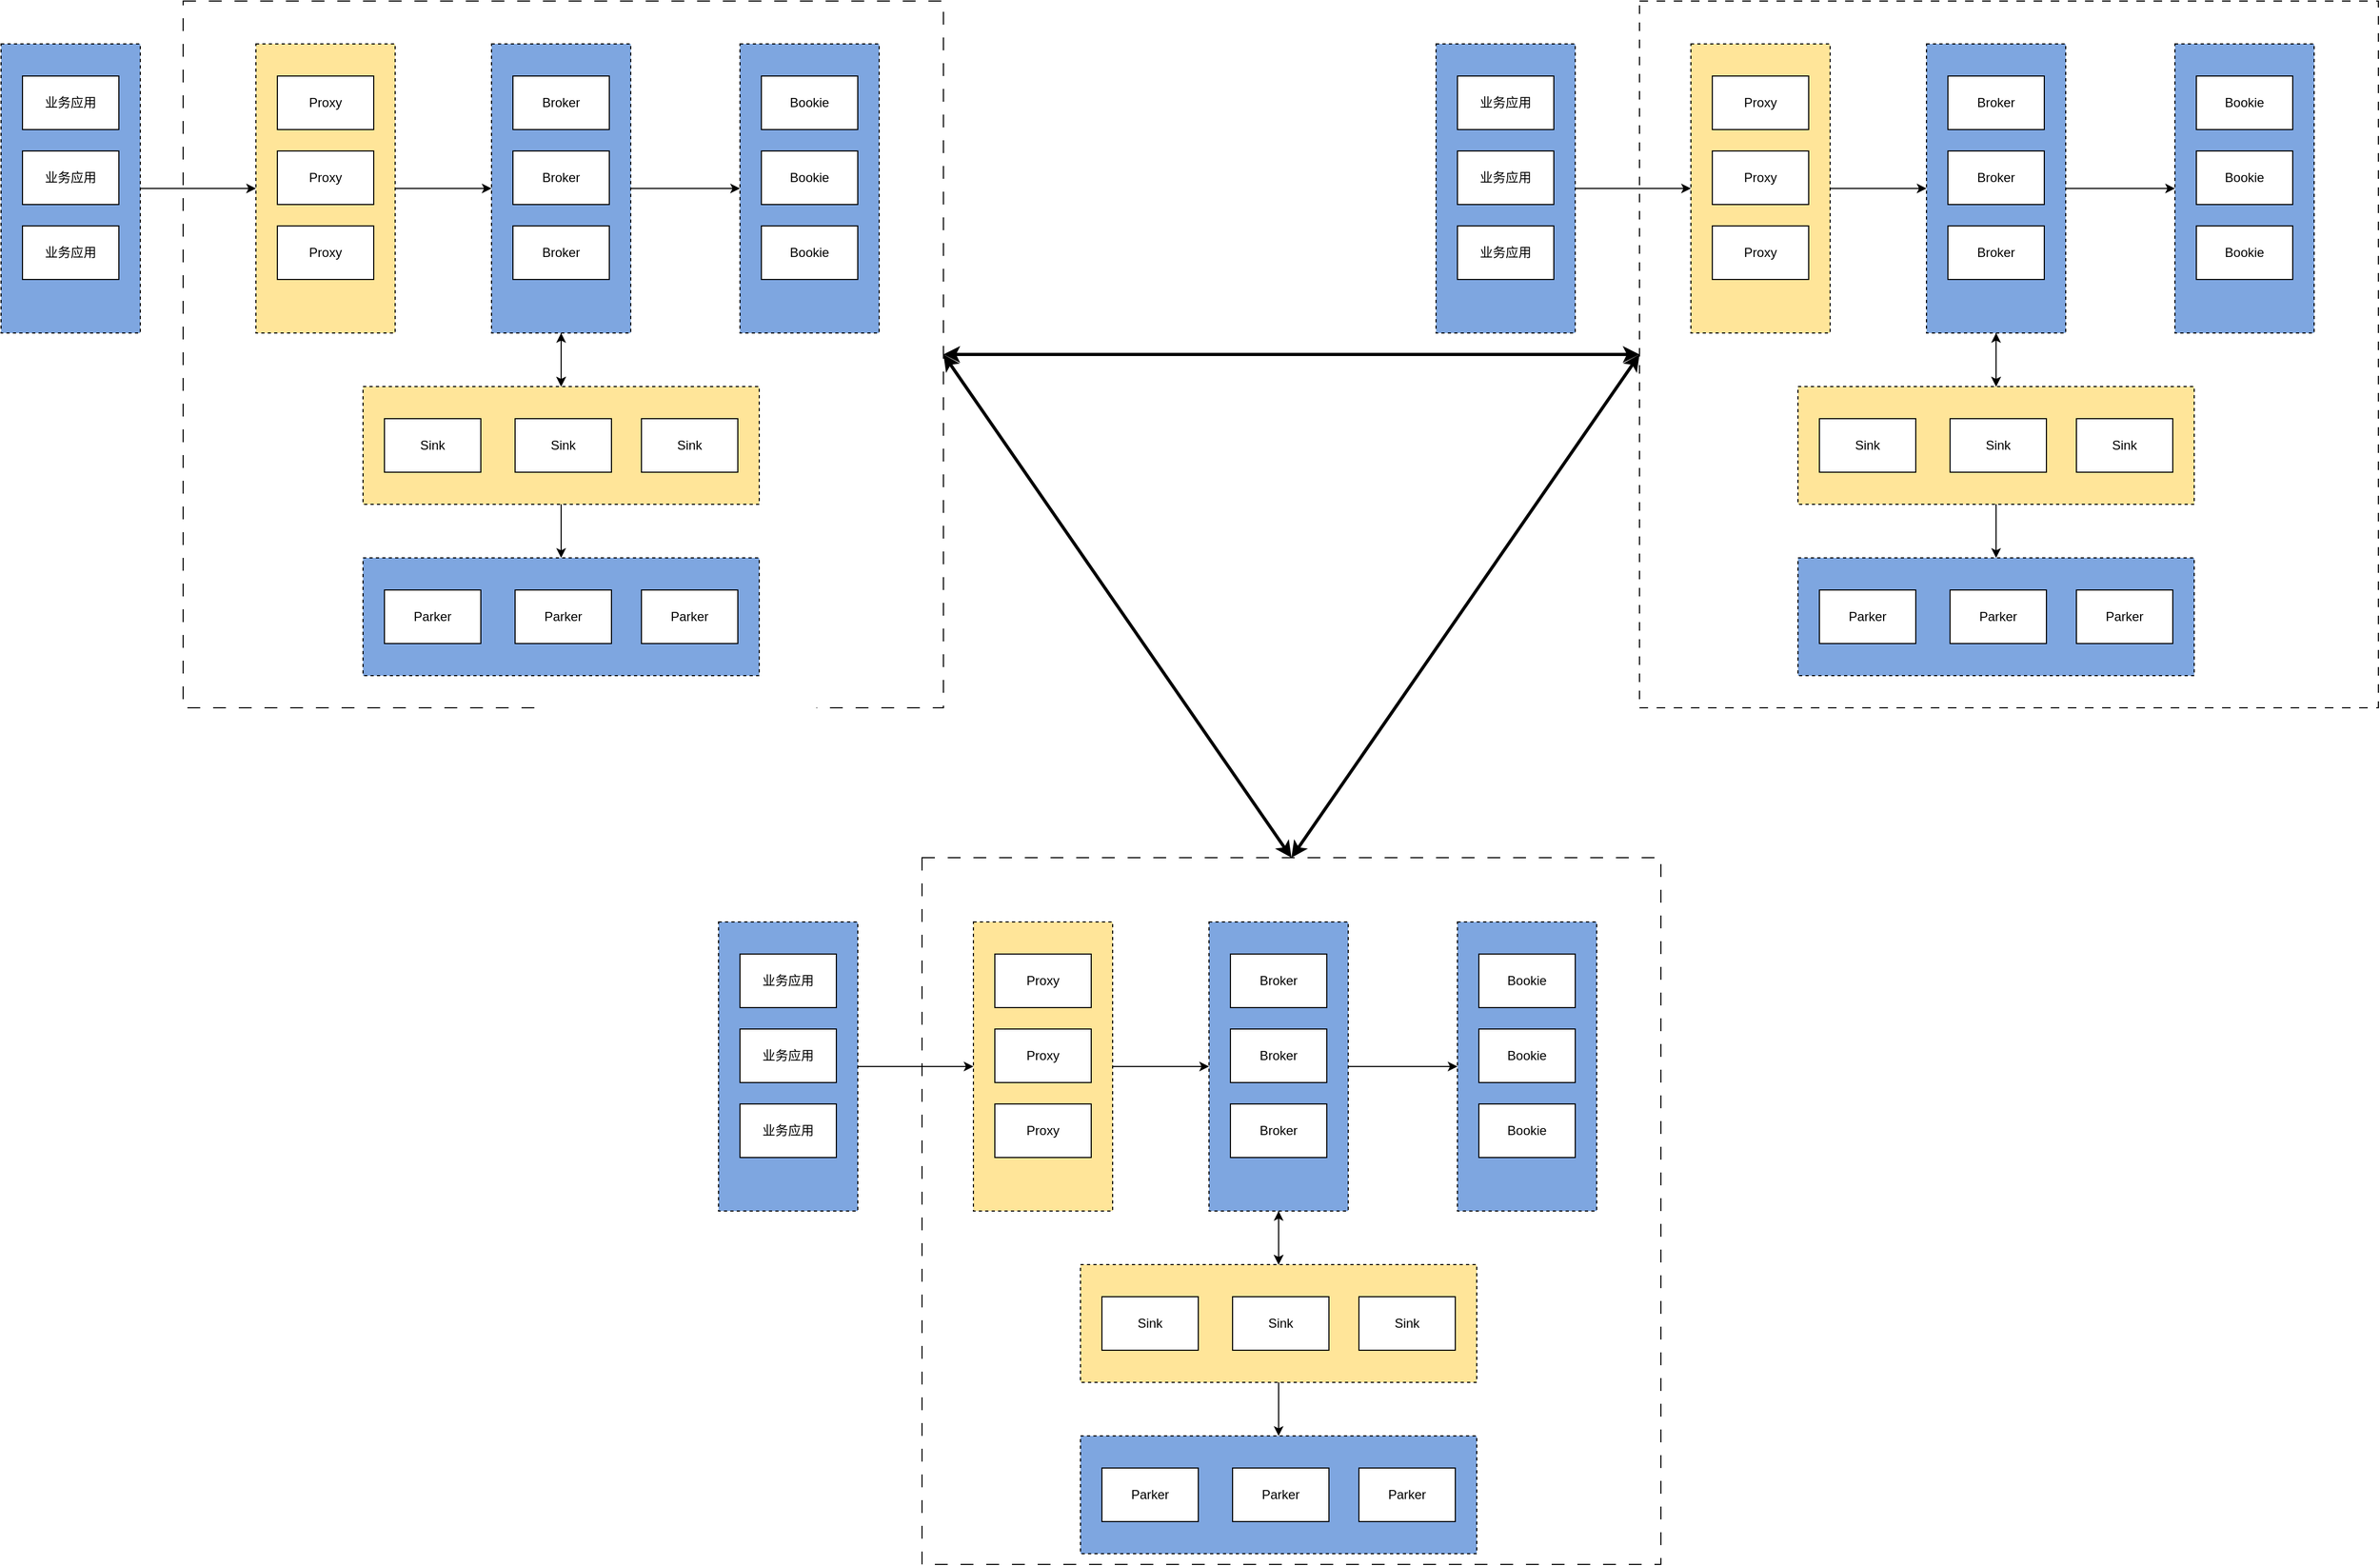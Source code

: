 <mxfile version="24.9.2">
  <diagram name="第 1 页" id="xtALz24A0W7U6FlH0sW0">
    <mxGraphModel dx="2868" dy="1408" grid="1" gridSize="10" guides="1" tooltips="1" connect="1" arrows="1" fold="1" page="1" pageScale="1" pageWidth="1654" pageHeight="1169" math="0" shadow="0">
      <root>
        <mxCell id="0" />
        <mxCell id="1" parent="0" />
        <mxCell id="oPbFwZGhu8BdO2sNFJzr-137" style="edgeStyle=none;rounded=0;orthogonalLoop=1;jettySize=auto;html=1;exitX=1;exitY=0.5;exitDx=0;exitDy=0;entryX=0.5;entryY=0;entryDx=0;entryDy=0;startArrow=classic;startFill=1;strokeWidth=3;" edge="1" parent="1" source="oPbFwZGhu8BdO2sNFJzr-17" target="oPbFwZGhu8BdO2sNFJzr-106">
          <mxGeometry relative="1" as="geometry" />
        </mxCell>
        <mxCell id="oPbFwZGhu8BdO2sNFJzr-139" style="edgeStyle=none;rounded=0;orthogonalLoop=1;jettySize=auto;html=1;exitX=1;exitY=0.5;exitDx=0;exitDy=0;entryX=0;entryY=0.5;entryDx=0;entryDy=0;startArrow=classic;startFill=1;strokeWidth=3;" edge="1" parent="1" source="oPbFwZGhu8BdO2sNFJzr-17" target="oPbFwZGhu8BdO2sNFJzr-75">
          <mxGeometry relative="1" as="geometry" />
        </mxCell>
        <mxCell id="oPbFwZGhu8BdO2sNFJzr-17" value="" style="rounded=0;whiteSpace=wrap;html=1;strokeWidth=1;dashed=1;dashPattern=12 12;" vertex="1" parent="1">
          <mxGeometry x="180" y="80" width="710" height="660" as="geometry" />
        </mxCell>
        <mxCell id="oPbFwZGhu8BdO2sNFJzr-15" style="edgeStyle=orthogonalEdgeStyle;rounded=0;orthogonalLoop=1;jettySize=auto;html=1;exitX=1;exitY=0.5;exitDx=0;exitDy=0;entryX=0;entryY=0.5;entryDx=0;entryDy=0;" edge="1" parent="1" source="oPbFwZGhu8BdO2sNFJzr-4" target="oPbFwZGhu8BdO2sNFJzr-6">
          <mxGeometry relative="1" as="geometry" />
        </mxCell>
        <mxCell id="oPbFwZGhu8BdO2sNFJzr-4" value="" style="rounded=0;whiteSpace=wrap;html=1;dashed=1;fillColor=#FFE599;" vertex="1" parent="1">
          <mxGeometry x="248" y="120" width="130" height="270" as="geometry" />
        </mxCell>
        <mxCell id="oPbFwZGhu8BdO2sNFJzr-1" value="Proxy" style="rounded=0;whiteSpace=wrap;html=1;" vertex="1" parent="1">
          <mxGeometry x="268" y="150" width="90" height="50" as="geometry" />
        </mxCell>
        <mxCell id="oPbFwZGhu8BdO2sNFJzr-2" value="Proxy" style="rounded=0;whiteSpace=wrap;html=1;" vertex="1" parent="1">
          <mxGeometry x="268" y="220" width="90" height="50" as="geometry" />
        </mxCell>
        <mxCell id="oPbFwZGhu8BdO2sNFJzr-3" value="Proxy" style="rounded=0;whiteSpace=wrap;html=1;" vertex="1" parent="1">
          <mxGeometry x="268" y="290" width="90" height="50" as="geometry" />
        </mxCell>
        <mxCell id="oPbFwZGhu8BdO2sNFJzr-16" style="edgeStyle=orthogonalEdgeStyle;rounded=0;orthogonalLoop=1;jettySize=auto;html=1;exitX=1;exitY=0.5;exitDx=0;exitDy=0;entryX=0;entryY=0.5;entryDx=0;entryDy=0;" edge="1" parent="1" source="oPbFwZGhu8BdO2sNFJzr-6" target="oPbFwZGhu8BdO2sNFJzr-10">
          <mxGeometry relative="1" as="geometry" />
        </mxCell>
        <mxCell id="oPbFwZGhu8BdO2sNFJzr-56" style="edgeStyle=orthogonalEdgeStyle;rounded=0;orthogonalLoop=1;jettySize=auto;html=1;exitX=0.5;exitY=1;exitDx=0;exitDy=0;entryX=0.5;entryY=0;entryDx=0;entryDy=0;" edge="1" parent="1" source="oPbFwZGhu8BdO2sNFJzr-6" target="oPbFwZGhu8BdO2sNFJzr-51">
          <mxGeometry relative="1" as="geometry" />
        </mxCell>
        <mxCell id="oPbFwZGhu8BdO2sNFJzr-57" style="edgeStyle=orthogonalEdgeStyle;rounded=0;orthogonalLoop=1;jettySize=auto;html=1;exitX=0.5;exitY=1;exitDx=0;exitDy=0;entryX=0.5;entryY=0;entryDx=0;entryDy=0;startArrow=classic;startFill=1;" edge="1" parent="1" source="oPbFwZGhu8BdO2sNFJzr-6" target="oPbFwZGhu8BdO2sNFJzr-51">
          <mxGeometry relative="1" as="geometry" />
        </mxCell>
        <mxCell id="oPbFwZGhu8BdO2sNFJzr-6" value="" style="rounded=0;whiteSpace=wrap;html=1;dashed=1;fillColor=#7EA6E0;" vertex="1" parent="1">
          <mxGeometry x="468" y="120" width="130" height="270" as="geometry" />
        </mxCell>
        <mxCell id="oPbFwZGhu8BdO2sNFJzr-7" value="Broker" style="rounded=0;whiteSpace=wrap;html=1;" vertex="1" parent="1">
          <mxGeometry x="488" y="150" width="90" height="50" as="geometry" />
        </mxCell>
        <mxCell id="oPbFwZGhu8BdO2sNFJzr-8" value="Broker" style="rounded=0;whiteSpace=wrap;html=1;" vertex="1" parent="1">
          <mxGeometry x="488" y="220" width="90" height="50" as="geometry" />
        </mxCell>
        <mxCell id="oPbFwZGhu8BdO2sNFJzr-9" value="Broker" style="rounded=0;whiteSpace=wrap;html=1;" vertex="1" parent="1">
          <mxGeometry x="488" y="290" width="90" height="50" as="geometry" />
        </mxCell>
        <mxCell id="oPbFwZGhu8BdO2sNFJzr-10" value="" style="rounded=0;whiteSpace=wrap;html=1;dashed=1;fillColor=#7EA6E0;" vertex="1" parent="1">
          <mxGeometry x="700" y="120" width="130" height="270" as="geometry" />
        </mxCell>
        <mxCell id="oPbFwZGhu8BdO2sNFJzr-11" value="Bookie" style="rounded=0;whiteSpace=wrap;html=1;" vertex="1" parent="1">
          <mxGeometry x="720" y="150" width="90" height="50" as="geometry" />
        </mxCell>
        <mxCell id="oPbFwZGhu8BdO2sNFJzr-12" value="Bookie" style="rounded=0;whiteSpace=wrap;html=1;" vertex="1" parent="1">
          <mxGeometry x="720" y="220" width="90" height="50" as="geometry" />
        </mxCell>
        <mxCell id="oPbFwZGhu8BdO2sNFJzr-13" value="Bookie" style="rounded=0;whiteSpace=wrap;html=1;" vertex="1" parent="1">
          <mxGeometry x="720" y="290" width="90" height="50" as="geometry" />
        </mxCell>
        <mxCell id="oPbFwZGhu8BdO2sNFJzr-67" style="edgeStyle=orthogonalEdgeStyle;rounded=0;orthogonalLoop=1;jettySize=auto;html=1;exitX=0.5;exitY=1;exitDx=0;exitDy=0;entryX=0.5;entryY=0;entryDx=0;entryDy=0;" edge="1" parent="1" source="oPbFwZGhu8BdO2sNFJzr-51" target="oPbFwZGhu8BdO2sNFJzr-63">
          <mxGeometry relative="1" as="geometry" />
        </mxCell>
        <mxCell id="oPbFwZGhu8BdO2sNFJzr-51" value="" style="rounded=0;whiteSpace=wrap;html=1;dashed=1;fillColor=#FFE599;" vertex="1" parent="1">
          <mxGeometry x="348" y="440" width="370" height="110" as="geometry" />
        </mxCell>
        <mxCell id="oPbFwZGhu8BdO2sNFJzr-52" value="Sink" style="rounded=0;whiteSpace=wrap;html=1;" vertex="1" parent="1">
          <mxGeometry x="368" y="470" width="90" height="50" as="geometry" />
        </mxCell>
        <mxCell id="oPbFwZGhu8BdO2sNFJzr-53" value="Sink" style="rounded=0;whiteSpace=wrap;html=1;" vertex="1" parent="1">
          <mxGeometry x="490" y="470" width="90" height="50" as="geometry" />
        </mxCell>
        <mxCell id="oPbFwZGhu8BdO2sNFJzr-54" value="Sink" style="rounded=0;whiteSpace=wrap;html=1;" vertex="1" parent="1">
          <mxGeometry x="608" y="470" width="90" height="50" as="geometry" />
        </mxCell>
        <mxCell id="oPbFwZGhu8BdO2sNFJzr-63" value="" style="rounded=0;whiteSpace=wrap;html=1;dashed=1;fillColor=#7EA6E0;" vertex="1" parent="1">
          <mxGeometry x="348" y="600" width="370" height="110" as="geometry" />
        </mxCell>
        <mxCell id="oPbFwZGhu8BdO2sNFJzr-64" value="Parker" style="rounded=0;whiteSpace=wrap;html=1;" vertex="1" parent="1">
          <mxGeometry x="368" y="630" width="90" height="50" as="geometry" />
        </mxCell>
        <mxCell id="oPbFwZGhu8BdO2sNFJzr-65" value="Parker" style="rounded=0;whiteSpace=wrap;html=1;" vertex="1" parent="1">
          <mxGeometry x="490" y="630" width="90" height="50" as="geometry" />
        </mxCell>
        <mxCell id="oPbFwZGhu8BdO2sNFJzr-66" value="Parker" style="rounded=0;whiteSpace=wrap;html=1;" vertex="1" parent="1">
          <mxGeometry x="608" y="630" width="90" height="50" as="geometry" />
        </mxCell>
        <mxCell id="oPbFwZGhu8BdO2sNFJzr-74" style="edgeStyle=orthogonalEdgeStyle;rounded=0;orthogonalLoop=1;jettySize=auto;html=1;exitX=1;exitY=0.5;exitDx=0;exitDy=0;entryX=0;entryY=0.5;entryDx=0;entryDy=0;" edge="1" parent="1" source="oPbFwZGhu8BdO2sNFJzr-70" target="oPbFwZGhu8BdO2sNFJzr-4">
          <mxGeometry relative="1" as="geometry" />
        </mxCell>
        <mxCell id="oPbFwZGhu8BdO2sNFJzr-70" value="" style="rounded=0;whiteSpace=wrap;html=1;dashed=1;fillColor=#7EA6E0;" vertex="1" parent="1">
          <mxGeometry x="10" y="120" width="130" height="270" as="geometry" />
        </mxCell>
        <mxCell id="oPbFwZGhu8BdO2sNFJzr-71" value="业务应用" style="rounded=0;whiteSpace=wrap;html=1;" vertex="1" parent="1">
          <mxGeometry x="30" y="150" width="90" height="50" as="geometry" />
        </mxCell>
        <mxCell id="oPbFwZGhu8BdO2sNFJzr-72" value="业务应用" style="rounded=0;whiteSpace=wrap;html=1;" vertex="1" parent="1">
          <mxGeometry x="30" y="220" width="90" height="50" as="geometry" />
        </mxCell>
        <mxCell id="oPbFwZGhu8BdO2sNFJzr-73" value="业务应用" style="rounded=0;whiteSpace=wrap;html=1;" vertex="1" parent="1">
          <mxGeometry x="30" y="290" width="90" height="50" as="geometry" />
        </mxCell>
        <mxCell id="oPbFwZGhu8BdO2sNFJzr-138" style="edgeStyle=none;rounded=0;orthogonalLoop=1;jettySize=auto;html=1;exitX=0;exitY=0.5;exitDx=0;exitDy=0;entryX=0.5;entryY=0;entryDx=0;entryDy=0;startArrow=classic;startFill=1;strokeWidth=3;" edge="1" parent="1" source="oPbFwZGhu8BdO2sNFJzr-75" target="oPbFwZGhu8BdO2sNFJzr-106">
          <mxGeometry relative="1" as="geometry" />
        </mxCell>
        <mxCell id="oPbFwZGhu8BdO2sNFJzr-75" value="" style="rounded=0;whiteSpace=wrap;html=1;strokeWidth=1;dashed=1;dashPattern=8 8;" vertex="1" parent="1">
          <mxGeometry x="1540" y="80" width="690" height="660" as="geometry" />
        </mxCell>
        <mxCell id="oPbFwZGhu8BdO2sNFJzr-76" style="edgeStyle=orthogonalEdgeStyle;rounded=0;orthogonalLoop=1;jettySize=auto;html=1;exitX=1;exitY=0.5;exitDx=0;exitDy=0;entryX=0;entryY=0.5;entryDx=0;entryDy=0;" edge="1" parent="1" source="oPbFwZGhu8BdO2sNFJzr-77" target="oPbFwZGhu8BdO2sNFJzr-84">
          <mxGeometry relative="1" as="geometry" />
        </mxCell>
        <mxCell id="oPbFwZGhu8BdO2sNFJzr-77" value="" style="rounded=0;whiteSpace=wrap;html=1;dashed=1;fillColor=#FFE599;" vertex="1" parent="1">
          <mxGeometry x="1588" y="120" width="130" height="270" as="geometry" />
        </mxCell>
        <mxCell id="oPbFwZGhu8BdO2sNFJzr-78" value="Proxy" style="rounded=0;whiteSpace=wrap;html=1;" vertex="1" parent="1">
          <mxGeometry x="1608" y="150" width="90" height="50" as="geometry" />
        </mxCell>
        <mxCell id="oPbFwZGhu8BdO2sNFJzr-79" value="Proxy" style="rounded=0;whiteSpace=wrap;html=1;" vertex="1" parent="1">
          <mxGeometry x="1608" y="220" width="90" height="50" as="geometry" />
        </mxCell>
        <mxCell id="oPbFwZGhu8BdO2sNFJzr-80" value="Proxy" style="rounded=0;whiteSpace=wrap;html=1;" vertex="1" parent="1">
          <mxGeometry x="1608" y="290" width="90" height="50" as="geometry" />
        </mxCell>
        <mxCell id="oPbFwZGhu8BdO2sNFJzr-81" style="edgeStyle=orthogonalEdgeStyle;rounded=0;orthogonalLoop=1;jettySize=auto;html=1;exitX=1;exitY=0.5;exitDx=0;exitDy=0;entryX=0;entryY=0.5;entryDx=0;entryDy=0;" edge="1" parent="1" source="oPbFwZGhu8BdO2sNFJzr-84" target="oPbFwZGhu8BdO2sNFJzr-88">
          <mxGeometry relative="1" as="geometry" />
        </mxCell>
        <mxCell id="oPbFwZGhu8BdO2sNFJzr-82" style="edgeStyle=orthogonalEdgeStyle;rounded=0;orthogonalLoop=1;jettySize=auto;html=1;exitX=0.5;exitY=1;exitDx=0;exitDy=0;entryX=0.5;entryY=0;entryDx=0;entryDy=0;" edge="1" parent="1" source="oPbFwZGhu8BdO2sNFJzr-84" target="oPbFwZGhu8BdO2sNFJzr-93">
          <mxGeometry relative="1" as="geometry" />
        </mxCell>
        <mxCell id="oPbFwZGhu8BdO2sNFJzr-83" style="edgeStyle=orthogonalEdgeStyle;rounded=0;orthogonalLoop=1;jettySize=auto;html=1;exitX=0.5;exitY=1;exitDx=0;exitDy=0;entryX=0.5;entryY=0;entryDx=0;entryDy=0;startArrow=classic;startFill=1;" edge="1" parent="1" source="oPbFwZGhu8BdO2sNFJzr-84" target="oPbFwZGhu8BdO2sNFJzr-93">
          <mxGeometry relative="1" as="geometry" />
        </mxCell>
        <mxCell id="oPbFwZGhu8BdO2sNFJzr-84" value="" style="rounded=0;whiteSpace=wrap;html=1;dashed=1;fillColor=#7EA6E0;" vertex="1" parent="1">
          <mxGeometry x="1808" y="120" width="130" height="270" as="geometry" />
        </mxCell>
        <mxCell id="oPbFwZGhu8BdO2sNFJzr-85" value="Broker" style="rounded=0;whiteSpace=wrap;html=1;" vertex="1" parent="1">
          <mxGeometry x="1828" y="150" width="90" height="50" as="geometry" />
        </mxCell>
        <mxCell id="oPbFwZGhu8BdO2sNFJzr-86" value="Broker" style="rounded=0;whiteSpace=wrap;html=1;" vertex="1" parent="1">
          <mxGeometry x="1828" y="220" width="90" height="50" as="geometry" />
        </mxCell>
        <mxCell id="oPbFwZGhu8BdO2sNFJzr-87" value="Broker" style="rounded=0;whiteSpace=wrap;html=1;" vertex="1" parent="1">
          <mxGeometry x="1828" y="290" width="90" height="50" as="geometry" />
        </mxCell>
        <mxCell id="oPbFwZGhu8BdO2sNFJzr-88" value="" style="rounded=0;whiteSpace=wrap;html=1;dashed=1;fillColor=#7EA6E0;" vertex="1" parent="1">
          <mxGeometry x="2040" y="120" width="130" height="270" as="geometry" />
        </mxCell>
        <mxCell id="oPbFwZGhu8BdO2sNFJzr-89" value="Bookie" style="rounded=0;whiteSpace=wrap;html=1;" vertex="1" parent="1">
          <mxGeometry x="2060" y="150" width="90" height="50" as="geometry" />
        </mxCell>
        <mxCell id="oPbFwZGhu8BdO2sNFJzr-90" value="Bookie" style="rounded=0;whiteSpace=wrap;html=1;" vertex="1" parent="1">
          <mxGeometry x="2060" y="220" width="90" height="50" as="geometry" />
        </mxCell>
        <mxCell id="oPbFwZGhu8BdO2sNFJzr-91" value="Bookie" style="rounded=0;whiteSpace=wrap;html=1;" vertex="1" parent="1">
          <mxGeometry x="2060" y="290" width="90" height="50" as="geometry" />
        </mxCell>
        <mxCell id="oPbFwZGhu8BdO2sNFJzr-92" style="edgeStyle=orthogonalEdgeStyle;rounded=0;orthogonalLoop=1;jettySize=auto;html=1;exitX=0.5;exitY=1;exitDx=0;exitDy=0;entryX=0.5;entryY=0;entryDx=0;entryDy=0;" edge="1" parent="1" source="oPbFwZGhu8BdO2sNFJzr-93" target="oPbFwZGhu8BdO2sNFJzr-97">
          <mxGeometry relative="1" as="geometry" />
        </mxCell>
        <mxCell id="oPbFwZGhu8BdO2sNFJzr-93" value="" style="rounded=0;whiteSpace=wrap;html=1;dashed=1;fillColor=#FFE599;" vertex="1" parent="1">
          <mxGeometry x="1688" y="440" width="370" height="110" as="geometry" />
        </mxCell>
        <mxCell id="oPbFwZGhu8BdO2sNFJzr-94" value="Sink" style="rounded=0;whiteSpace=wrap;html=1;" vertex="1" parent="1">
          <mxGeometry x="1708" y="470" width="90" height="50" as="geometry" />
        </mxCell>
        <mxCell id="oPbFwZGhu8BdO2sNFJzr-95" value="Sink" style="rounded=0;whiteSpace=wrap;html=1;" vertex="1" parent="1">
          <mxGeometry x="1830" y="470" width="90" height="50" as="geometry" />
        </mxCell>
        <mxCell id="oPbFwZGhu8BdO2sNFJzr-96" value="Sink" style="rounded=0;whiteSpace=wrap;html=1;" vertex="1" parent="1">
          <mxGeometry x="1948" y="470" width="90" height="50" as="geometry" />
        </mxCell>
        <mxCell id="oPbFwZGhu8BdO2sNFJzr-97" value="" style="rounded=0;whiteSpace=wrap;html=1;dashed=1;fillColor=#7EA6E0;" vertex="1" parent="1">
          <mxGeometry x="1688" y="600" width="370" height="110" as="geometry" />
        </mxCell>
        <mxCell id="oPbFwZGhu8BdO2sNFJzr-98" value="Parker" style="rounded=0;whiteSpace=wrap;html=1;" vertex="1" parent="1">
          <mxGeometry x="1708" y="630" width="90" height="50" as="geometry" />
        </mxCell>
        <mxCell id="oPbFwZGhu8BdO2sNFJzr-99" value="Parker" style="rounded=0;whiteSpace=wrap;html=1;" vertex="1" parent="1">
          <mxGeometry x="1830" y="630" width="90" height="50" as="geometry" />
        </mxCell>
        <mxCell id="oPbFwZGhu8BdO2sNFJzr-100" value="Parker" style="rounded=0;whiteSpace=wrap;html=1;" vertex="1" parent="1">
          <mxGeometry x="1948" y="630" width="90" height="50" as="geometry" />
        </mxCell>
        <mxCell id="oPbFwZGhu8BdO2sNFJzr-101" style="edgeStyle=orthogonalEdgeStyle;rounded=0;orthogonalLoop=1;jettySize=auto;html=1;exitX=1;exitY=0.5;exitDx=0;exitDy=0;entryX=0;entryY=0.5;entryDx=0;entryDy=0;" edge="1" parent="1" source="oPbFwZGhu8BdO2sNFJzr-102" target="oPbFwZGhu8BdO2sNFJzr-77">
          <mxGeometry relative="1" as="geometry" />
        </mxCell>
        <mxCell id="oPbFwZGhu8BdO2sNFJzr-102" value="" style="rounded=0;whiteSpace=wrap;html=1;dashed=1;fillColor=#7EA6E0;" vertex="1" parent="1">
          <mxGeometry x="1350" y="120" width="130" height="270" as="geometry" />
        </mxCell>
        <mxCell id="oPbFwZGhu8BdO2sNFJzr-103" value="业务应用" style="rounded=0;whiteSpace=wrap;html=1;" vertex="1" parent="1">
          <mxGeometry x="1370" y="150" width="90" height="50" as="geometry" />
        </mxCell>
        <mxCell id="oPbFwZGhu8BdO2sNFJzr-104" value="业务应用" style="rounded=0;whiteSpace=wrap;html=1;" vertex="1" parent="1">
          <mxGeometry x="1370" y="220" width="90" height="50" as="geometry" />
        </mxCell>
        <mxCell id="oPbFwZGhu8BdO2sNFJzr-105" value="业务应用" style="rounded=0;whiteSpace=wrap;html=1;" vertex="1" parent="1">
          <mxGeometry x="1370" y="290" width="90" height="50" as="geometry" />
        </mxCell>
        <mxCell id="oPbFwZGhu8BdO2sNFJzr-106" value="" style="rounded=0;whiteSpace=wrap;html=1;strokeWidth=1;dashed=1;dashPattern=12 12;" vertex="1" parent="1">
          <mxGeometry x="870" y="880" width="690" height="660" as="geometry" />
        </mxCell>
        <mxCell id="oPbFwZGhu8BdO2sNFJzr-107" style="edgeStyle=orthogonalEdgeStyle;rounded=0;orthogonalLoop=1;jettySize=auto;html=1;exitX=1;exitY=0.5;exitDx=0;exitDy=0;entryX=0;entryY=0.5;entryDx=0;entryDy=0;" edge="1" parent="1" source="oPbFwZGhu8BdO2sNFJzr-108" target="oPbFwZGhu8BdO2sNFJzr-115">
          <mxGeometry relative="1" as="geometry" />
        </mxCell>
        <mxCell id="oPbFwZGhu8BdO2sNFJzr-108" value="" style="rounded=0;whiteSpace=wrap;html=1;dashed=1;fillColor=#FFE599;" vertex="1" parent="1">
          <mxGeometry x="918" y="940" width="130" height="270" as="geometry" />
        </mxCell>
        <mxCell id="oPbFwZGhu8BdO2sNFJzr-109" value="Proxy" style="rounded=0;whiteSpace=wrap;html=1;" vertex="1" parent="1">
          <mxGeometry x="938" y="970" width="90" height="50" as="geometry" />
        </mxCell>
        <mxCell id="oPbFwZGhu8BdO2sNFJzr-110" value="Proxy" style="rounded=0;whiteSpace=wrap;html=1;" vertex="1" parent="1">
          <mxGeometry x="938" y="1040" width="90" height="50" as="geometry" />
        </mxCell>
        <mxCell id="oPbFwZGhu8BdO2sNFJzr-111" value="Proxy" style="rounded=0;whiteSpace=wrap;html=1;" vertex="1" parent="1">
          <mxGeometry x="938" y="1110" width="90" height="50" as="geometry" />
        </mxCell>
        <mxCell id="oPbFwZGhu8BdO2sNFJzr-112" style="edgeStyle=orthogonalEdgeStyle;rounded=0;orthogonalLoop=1;jettySize=auto;html=1;exitX=1;exitY=0.5;exitDx=0;exitDy=0;entryX=0;entryY=0.5;entryDx=0;entryDy=0;" edge="1" parent="1" source="oPbFwZGhu8BdO2sNFJzr-115" target="oPbFwZGhu8BdO2sNFJzr-119">
          <mxGeometry relative="1" as="geometry" />
        </mxCell>
        <mxCell id="oPbFwZGhu8BdO2sNFJzr-113" style="edgeStyle=orthogonalEdgeStyle;rounded=0;orthogonalLoop=1;jettySize=auto;html=1;exitX=0.5;exitY=1;exitDx=0;exitDy=0;entryX=0.5;entryY=0;entryDx=0;entryDy=0;" edge="1" parent="1" source="oPbFwZGhu8BdO2sNFJzr-115" target="oPbFwZGhu8BdO2sNFJzr-124">
          <mxGeometry relative="1" as="geometry" />
        </mxCell>
        <mxCell id="oPbFwZGhu8BdO2sNFJzr-114" style="edgeStyle=orthogonalEdgeStyle;rounded=0;orthogonalLoop=1;jettySize=auto;html=1;exitX=0.5;exitY=1;exitDx=0;exitDy=0;entryX=0.5;entryY=0;entryDx=0;entryDy=0;startArrow=classic;startFill=1;" edge="1" parent="1" source="oPbFwZGhu8BdO2sNFJzr-115" target="oPbFwZGhu8BdO2sNFJzr-124">
          <mxGeometry relative="1" as="geometry" />
        </mxCell>
        <mxCell id="oPbFwZGhu8BdO2sNFJzr-115" value="" style="rounded=0;whiteSpace=wrap;html=1;dashed=1;fillColor=#7EA6E0;" vertex="1" parent="1">
          <mxGeometry x="1138" y="940" width="130" height="270" as="geometry" />
        </mxCell>
        <mxCell id="oPbFwZGhu8BdO2sNFJzr-116" value="Broker" style="rounded=0;whiteSpace=wrap;html=1;" vertex="1" parent="1">
          <mxGeometry x="1158" y="970" width="90" height="50" as="geometry" />
        </mxCell>
        <mxCell id="oPbFwZGhu8BdO2sNFJzr-117" value="Broker" style="rounded=0;whiteSpace=wrap;html=1;" vertex="1" parent="1">
          <mxGeometry x="1158" y="1040" width="90" height="50" as="geometry" />
        </mxCell>
        <mxCell id="oPbFwZGhu8BdO2sNFJzr-118" value="Broker" style="rounded=0;whiteSpace=wrap;html=1;" vertex="1" parent="1">
          <mxGeometry x="1158" y="1110" width="90" height="50" as="geometry" />
        </mxCell>
        <mxCell id="oPbFwZGhu8BdO2sNFJzr-119" value="" style="rounded=0;whiteSpace=wrap;html=1;dashed=1;fillColor=#7EA6E0;" vertex="1" parent="1">
          <mxGeometry x="1370" y="940" width="130" height="270" as="geometry" />
        </mxCell>
        <mxCell id="oPbFwZGhu8BdO2sNFJzr-120" value="Bookie" style="rounded=0;whiteSpace=wrap;html=1;" vertex="1" parent="1">
          <mxGeometry x="1390" y="970" width="90" height="50" as="geometry" />
        </mxCell>
        <mxCell id="oPbFwZGhu8BdO2sNFJzr-121" value="Bookie" style="rounded=0;whiteSpace=wrap;html=1;" vertex="1" parent="1">
          <mxGeometry x="1390" y="1040" width="90" height="50" as="geometry" />
        </mxCell>
        <mxCell id="oPbFwZGhu8BdO2sNFJzr-122" value="Bookie" style="rounded=0;whiteSpace=wrap;html=1;" vertex="1" parent="1">
          <mxGeometry x="1390" y="1110" width="90" height="50" as="geometry" />
        </mxCell>
        <mxCell id="oPbFwZGhu8BdO2sNFJzr-123" style="edgeStyle=orthogonalEdgeStyle;rounded=0;orthogonalLoop=1;jettySize=auto;html=1;exitX=0.5;exitY=1;exitDx=0;exitDy=0;entryX=0.5;entryY=0;entryDx=0;entryDy=0;" edge="1" parent="1" source="oPbFwZGhu8BdO2sNFJzr-124" target="oPbFwZGhu8BdO2sNFJzr-128">
          <mxGeometry relative="1" as="geometry" />
        </mxCell>
        <mxCell id="oPbFwZGhu8BdO2sNFJzr-124" value="" style="rounded=0;whiteSpace=wrap;html=1;dashed=1;fillColor=#FFE599;" vertex="1" parent="1">
          <mxGeometry x="1018" y="1260" width="370" height="110" as="geometry" />
        </mxCell>
        <mxCell id="oPbFwZGhu8BdO2sNFJzr-125" value="Sink" style="rounded=0;whiteSpace=wrap;html=1;" vertex="1" parent="1">
          <mxGeometry x="1038" y="1290" width="90" height="50" as="geometry" />
        </mxCell>
        <mxCell id="oPbFwZGhu8BdO2sNFJzr-126" value="Sink" style="rounded=0;whiteSpace=wrap;html=1;" vertex="1" parent="1">
          <mxGeometry x="1160" y="1290" width="90" height="50" as="geometry" />
        </mxCell>
        <mxCell id="oPbFwZGhu8BdO2sNFJzr-127" value="Sink" style="rounded=0;whiteSpace=wrap;html=1;" vertex="1" parent="1">
          <mxGeometry x="1278" y="1290" width="90" height="50" as="geometry" />
        </mxCell>
        <mxCell id="oPbFwZGhu8BdO2sNFJzr-128" value="" style="rounded=0;whiteSpace=wrap;html=1;dashed=1;fillColor=#7EA6E0;" vertex="1" parent="1">
          <mxGeometry x="1018" y="1420" width="370" height="110" as="geometry" />
        </mxCell>
        <mxCell id="oPbFwZGhu8BdO2sNFJzr-129" value="Parker" style="rounded=0;whiteSpace=wrap;html=1;" vertex="1" parent="1">
          <mxGeometry x="1038" y="1450" width="90" height="50" as="geometry" />
        </mxCell>
        <mxCell id="oPbFwZGhu8BdO2sNFJzr-130" value="Parker" style="rounded=0;whiteSpace=wrap;html=1;" vertex="1" parent="1">
          <mxGeometry x="1160" y="1450" width="90" height="50" as="geometry" />
        </mxCell>
        <mxCell id="oPbFwZGhu8BdO2sNFJzr-131" value="Parker" style="rounded=0;whiteSpace=wrap;html=1;" vertex="1" parent="1">
          <mxGeometry x="1278" y="1450" width="90" height="50" as="geometry" />
        </mxCell>
        <mxCell id="oPbFwZGhu8BdO2sNFJzr-132" style="edgeStyle=orthogonalEdgeStyle;rounded=0;orthogonalLoop=1;jettySize=auto;html=1;exitX=1;exitY=0.5;exitDx=0;exitDy=0;entryX=0;entryY=0.5;entryDx=0;entryDy=0;" edge="1" parent="1" source="oPbFwZGhu8BdO2sNFJzr-133" target="oPbFwZGhu8BdO2sNFJzr-108">
          <mxGeometry relative="1" as="geometry" />
        </mxCell>
        <mxCell id="oPbFwZGhu8BdO2sNFJzr-133" value="" style="rounded=0;whiteSpace=wrap;html=1;dashed=1;fillColor=#7EA6E0;" vertex="1" parent="1">
          <mxGeometry x="680" y="940" width="130" height="270" as="geometry" />
        </mxCell>
        <mxCell id="oPbFwZGhu8BdO2sNFJzr-134" value="业务应用" style="rounded=0;whiteSpace=wrap;html=1;" vertex="1" parent="1">
          <mxGeometry x="700" y="970" width="90" height="50" as="geometry" />
        </mxCell>
        <mxCell id="oPbFwZGhu8BdO2sNFJzr-135" value="业务应用" style="rounded=0;whiteSpace=wrap;html=1;" vertex="1" parent="1">
          <mxGeometry x="700" y="1040" width="90" height="50" as="geometry" />
        </mxCell>
        <mxCell id="oPbFwZGhu8BdO2sNFJzr-136" value="业务应用" style="rounded=0;whiteSpace=wrap;html=1;" vertex="1" parent="1">
          <mxGeometry x="700" y="1110" width="90" height="50" as="geometry" />
        </mxCell>
        <mxCell id="oPbFwZGhu8BdO2sNFJzr-140" style="edgeStyle=none;rounded=0;orthogonalLoop=1;jettySize=auto;html=1;exitX=0;exitY=0.5;exitDx=0;exitDy=0;" edge="1" parent="1" source="oPbFwZGhu8BdO2sNFJzr-106" target="oPbFwZGhu8BdO2sNFJzr-106">
          <mxGeometry relative="1" as="geometry" />
        </mxCell>
      </root>
    </mxGraphModel>
  </diagram>
</mxfile>
